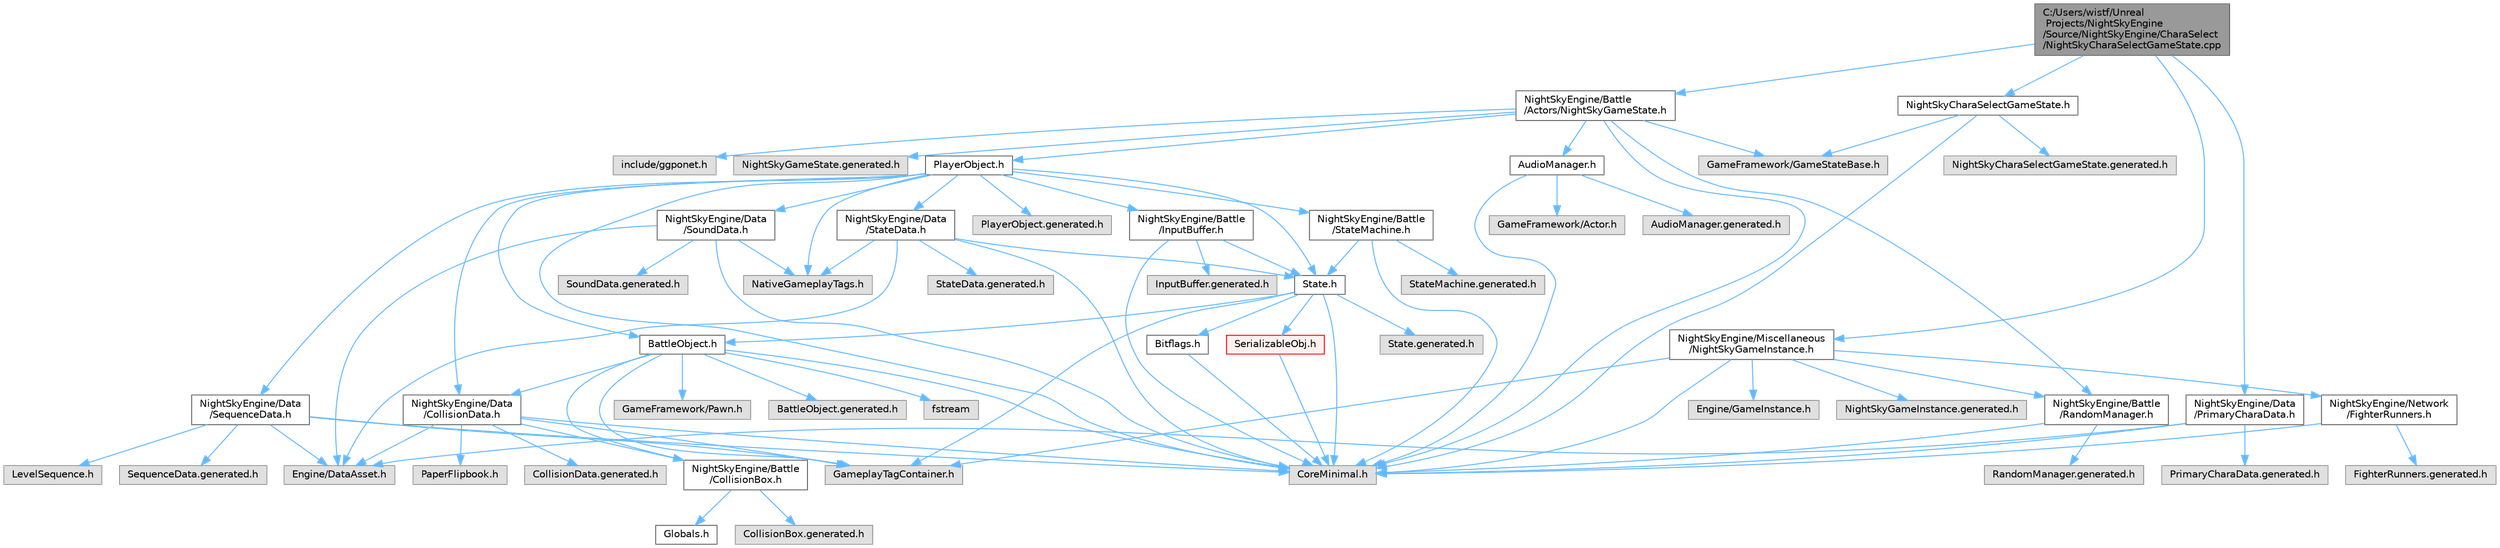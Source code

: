 digraph "C:/Users/wistf/Unreal Projects/NightSkyEngine/Source/NightSkyEngine/CharaSelect/NightSkyCharaSelectGameState.cpp"
{
 // LATEX_PDF_SIZE
  bgcolor="transparent";
  edge [fontname=Helvetica,fontsize=10,labelfontname=Helvetica,labelfontsize=10];
  node [fontname=Helvetica,fontsize=10,shape=box,height=0.2,width=0.4];
  Node1 [id="Node000001",label="C:/Users/wistf/Unreal\l Projects/NightSkyEngine\l/Source/NightSkyEngine/CharaSelect\l/NightSkyCharaSelectGameState.cpp",height=0.2,width=0.4,color="gray40", fillcolor="grey60", style="filled", fontcolor="black",tooltip=" "];
  Node1 -> Node2 [id="edge1_Node000001_Node000002",color="steelblue1",style="solid",tooltip=" "];
  Node2 [id="Node000002",label="NightSkyCharaSelectGameState.h",height=0.2,width=0.4,color="grey40", fillcolor="white", style="filled",URL="$_night_sky_chara_select_game_state_8h.html",tooltip=" "];
  Node2 -> Node3 [id="edge2_Node000002_Node000003",color="steelblue1",style="solid",tooltip=" "];
  Node3 [id="Node000003",label="CoreMinimal.h",height=0.2,width=0.4,color="grey60", fillcolor="#E0E0E0", style="filled",tooltip=" "];
  Node2 -> Node4 [id="edge3_Node000002_Node000004",color="steelblue1",style="solid",tooltip=" "];
  Node4 [id="Node000004",label="GameFramework/GameStateBase.h",height=0.2,width=0.4,color="grey60", fillcolor="#E0E0E0", style="filled",tooltip=" "];
  Node2 -> Node5 [id="edge4_Node000002_Node000005",color="steelblue1",style="solid",tooltip=" "];
  Node5 [id="Node000005",label="NightSkyCharaSelectGameState.generated.h",height=0.2,width=0.4,color="grey60", fillcolor="#E0E0E0", style="filled",tooltip=" "];
  Node1 -> Node6 [id="edge5_Node000001_Node000006",color="steelblue1",style="solid",tooltip=" "];
  Node6 [id="Node000006",label="NightSkyEngine/Battle\l/Actors/NightSkyGameState.h",height=0.2,width=0.4,color="grey40", fillcolor="white", style="filled",URL="$_night_sky_game_state_8h.html",tooltip=" "];
  Node6 -> Node3 [id="edge6_Node000006_Node000003",color="steelblue1",style="solid",tooltip=" "];
  Node6 -> Node7 [id="edge7_Node000006_Node000007",color="steelblue1",style="solid",tooltip=" "];
  Node7 [id="Node000007",label="AudioManager.h",height=0.2,width=0.4,color="grey40", fillcolor="white", style="filled",URL="$_audio_manager_8h.html",tooltip=" "];
  Node7 -> Node3 [id="edge8_Node000007_Node000003",color="steelblue1",style="solid",tooltip=" "];
  Node7 -> Node8 [id="edge9_Node000007_Node000008",color="steelblue1",style="solid",tooltip=" "];
  Node8 [id="Node000008",label="GameFramework/Actor.h",height=0.2,width=0.4,color="grey60", fillcolor="#E0E0E0", style="filled",tooltip=" "];
  Node7 -> Node9 [id="edge10_Node000007_Node000009",color="steelblue1",style="solid",tooltip=" "];
  Node9 [id="Node000009",label="AudioManager.generated.h",height=0.2,width=0.4,color="grey60", fillcolor="#E0E0E0", style="filled",tooltip=" "];
  Node6 -> Node10 [id="edge11_Node000006_Node000010",color="steelblue1",style="solid",tooltip=" "];
  Node10 [id="Node000010",label="PlayerObject.h",height=0.2,width=0.4,color="grey40", fillcolor="white", style="filled",URL="$_player_object_8h.html",tooltip=" "];
  Node10 -> Node3 [id="edge12_Node000010_Node000003",color="steelblue1",style="solid",tooltip=" "];
  Node10 -> Node11 [id="edge13_Node000010_Node000011",color="steelblue1",style="solid",tooltip=" "];
  Node11 [id="Node000011",label="BattleObject.h",height=0.2,width=0.4,color="grey40", fillcolor="white", style="filled",URL="$_battle_object_8h.html",tooltip=" "];
  Node11 -> Node12 [id="edge14_Node000011_Node000012",color="steelblue1",style="solid",tooltip=" "];
  Node12 [id="Node000012",label="fstream",height=0.2,width=0.4,color="grey60", fillcolor="#E0E0E0", style="filled",tooltip=" "];
  Node11 -> Node3 [id="edge15_Node000011_Node000003",color="steelblue1",style="solid",tooltip=" "];
  Node11 -> Node13 [id="edge16_Node000011_Node000013",color="steelblue1",style="solid",tooltip=" "];
  Node13 [id="Node000013",label="GameplayTagContainer.h",height=0.2,width=0.4,color="grey60", fillcolor="#E0E0E0", style="filled",tooltip=" "];
  Node11 -> Node14 [id="edge17_Node000011_Node000014",color="steelblue1",style="solid",tooltip=" "];
  Node14 [id="Node000014",label="GameFramework/Pawn.h",height=0.2,width=0.4,color="grey60", fillcolor="#E0E0E0", style="filled",tooltip=" "];
  Node11 -> Node15 [id="edge18_Node000011_Node000015",color="steelblue1",style="solid",tooltip=" "];
  Node15 [id="Node000015",label="NightSkyEngine/Battle\l/CollisionBox.h",height=0.2,width=0.4,color="grey40", fillcolor="white", style="filled",URL="$_collision_box_8h.html",tooltip=" "];
  Node15 -> Node16 [id="edge19_Node000015_Node000016",color="steelblue1",style="solid",tooltip=" "];
  Node16 [id="Node000016",label="Globals.h",height=0.2,width=0.4,color="grey40", fillcolor="white", style="filled",URL="$_globals_8h.html",tooltip=" "];
  Node15 -> Node17 [id="edge20_Node000015_Node000017",color="steelblue1",style="solid",tooltip=" "];
  Node17 [id="Node000017",label="CollisionBox.generated.h",height=0.2,width=0.4,color="grey60", fillcolor="#E0E0E0", style="filled",tooltip=" "];
  Node11 -> Node18 [id="edge21_Node000011_Node000018",color="steelblue1",style="solid",tooltip=" "];
  Node18 [id="Node000018",label="NightSkyEngine/Data\l/CollisionData.h",height=0.2,width=0.4,color="grey40", fillcolor="white", style="filled",URL="$_collision_data_8h.html",tooltip=" "];
  Node18 -> Node3 [id="edge22_Node000018_Node000003",color="steelblue1",style="solid",tooltip=" "];
  Node18 -> Node19 [id="edge23_Node000018_Node000019",color="steelblue1",style="solid",tooltip=" "];
  Node19 [id="Node000019",label="Engine/DataAsset.h",height=0.2,width=0.4,color="grey60", fillcolor="#E0E0E0", style="filled",tooltip=" "];
  Node18 -> Node13 [id="edge24_Node000018_Node000013",color="steelblue1",style="solid",tooltip=" "];
  Node18 -> Node20 [id="edge25_Node000018_Node000020",color="steelblue1",style="solid",tooltip=" "];
  Node20 [id="Node000020",label="PaperFlipbook.h",height=0.2,width=0.4,color="grey60", fillcolor="#E0E0E0", style="filled",tooltip=" "];
  Node18 -> Node15 [id="edge26_Node000018_Node000015",color="steelblue1",style="solid",tooltip=" "];
  Node18 -> Node21 [id="edge27_Node000018_Node000021",color="steelblue1",style="solid",tooltip=" "];
  Node21 [id="Node000021",label="CollisionData.generated.h",height=0.2,width=0.4,color="grey60", fillcolor="#E0E0E0", style="filled",tooltip=" "];
  Node11 -> Node22 [id="edge28_Node000011_Node000022",color="steelblue1",style="solid",tooltip=" "];
  Node22 [id="Node000022",label="BattleObject.generated.h",height=0.2,width=0.4,color="grey60", fillcolor="#E0E0E0", style="filled",tooltip=" "];
  Node10 -> Node23 [id="edge29_Node000010_Node000023",color="steelblue1",style="solid",tooltip=" "];
  Node23 [id="Node000023",label="NativeGameplayTags.h",height=0.2,width=0.4,color="grey60", fillcolor="#E0E0E0", style="filled",tooltip=" "];
  Node10 -> Node24 [id="edge30_Node000010_Node000024",color="steelblue1",style="solid",tooltip=" "];
  Node24 [id="Node000024",label="NightSkyEngine/Battle\l/InputBuffer.h",height=0.2,width=0.4,color="grey40", fillcolor="white", style="filled",URL="$_input_buffer_8h.html",tooltip=" "];
  Node24 -> Node3 [id="edge31_Node000024_Node000003",color="steelblue1",style="solid",tooltip=" "];
  Node24 -> Node25 [id="edge32_Node000024_Node000025",color="steelblue1",style="solid",tooltip=" "];
  Node25 [id="Node000025",label="State.h",height=0.2,width=0.4,color="grey40", fillcolor="white", style="filled",URL="$_state_8h.html",tooltip=" "];
  Node25 -> Node3 [id="edge33_Node000025_Node000003",color="steelblue1",style="solid",tooltip=" "];
  Node25 -> Node26 [id="edge34_Node000025_Node000026",color="steelblue1",style="solid",tooltip=" "];
  Node26 [id="Node000026",label="Bitflags.h",height=0.2,width=0.4,color="grey40", fillcolor="white", style="filled",URL="$_bitflags_8h.html",tooltip=" "];
  Node26 -> Node3 [id="edge35_Node000026_Node000003",color="steelblue1",style="solid",tooltip=" "];
  Node25 -> Node13 [id="edge36_Node000025_Node000013",color="steelblue1",style="solid",tooltip=" "];
  Node25 -> Node27 [id="edge37_Node000025_Node000027",color="steelblue1",style="solid",tooltip=" "];
  Node27 [id="Node000027",label="SerializableObj.h",height=0.2,width=0.4,color="red", fillcolor="#FFF0F0", style="filled",URL="$_serializable_obj_8h.html",tooltip=" "];
  Node27 -> Node3 [id="edge38_Node000027_Node000003",color="steelblue1",style="solid",tooltip=" "];
  Node25 -> Node11 [id="edge39_Node000025_Node000011",color="steelblue1",style="solid",tooltip=" "];
  Node25 -> Node30 [id="edge40_Node000025_Node000030",color="steelblue1",style="solid",tooltip=" "];
  Node30 [id="Node000030",label="State.generated.h",height=0.2,width=0.4,color="grey60", fillcolor="#E0E0E0", style="filled",tooltip=" "];
  Node24 -> Node31 [id="edge41_Node000024_Node000031",color="steelblue1",style="solid",tooltip=" "];
  Node31 [id="Node000031",label="InputBuffer.generated.h",height=0.2,width=0.4,color="grey60", fillcolor="#E0E0E0", style="filled",tooltip=" "];
  Node10 -> Node25 [id="edge42_Node000010_Node000025",color="steelblue1",style="solid",tooltip=" "];
  Node10 -> Node32 [id="edge43_Node000010_Node000032",color="steelblue1",style="solid",tooltip=" "];
  Node32 [id="Node000032",label="NightSkyEngine/Battle\l/StateMachine.h",height=0.2,width=0.4,color="grey40", fillcolor="white", style="filled",URL="$_state_machine_8h.html",tooltip=" "];
  Node32 -> Node3 [id="edge44_Node000032_Node000003",color="steelblue1",style="solid",tooltip=" "];
  Node32 -> Node25 [id="edge45_Node000032_Node000025",color="steelblue1",style="solid",tooltip=" "];
  Node32 -> Node33 [id="edge46_Node000032_Node000033",color="steelblue1",style="solid",tooltip=" "];
  Node33 [id="Node000033",label="StateMachine.generated.h",height=0.2,width=0.4,color="grey60", fillcolor="#E0E0E0", style="filled",tooltip=" "];
  Node10 -> Node18 [id="edge47_Node000010_Node000018",color="steelblue1",style="solid",tooltip=" "];
  Node10 -> Node34 [id="edge48_Node000010_Node000034",color="steelblue1",style="solid",tooltip=" "];
  Node34 [id="Node000034",label="NightSkyEngine/Data\l/SequenceData.h",height=0.2,width=0.4,color="grey40", fillcolor="white", style="filled",URL="$_sequence_data_8h.html",tooltip=" "];
  Node34 -> Node3 [id="edge49_Node000034_Node000003",color="steelblue1",style="solid",tooltip=" "];
  Node34 -> Node13 [id="edge50_Node000034_Node000013",color="steelblue1",style="solid",tooltip=" "];
  Node34 -> Node19 [id="edge51_Node000034_Node000019",color="steelblue1",style="solid",tooltip=" "];
  Node34 -> Node35 [id="edge52_Node000034_Node000035",color="steelblue1",style="solid",tooltip=" "];
  Node35 [id="Node000035",label="LevelSequence.h",height=0.2,width=0.4,color="grey60", fillcolor="#E0E0E0", style="filled",tooltip=" "];
  Node34 -> Node36 [id="edge53_Node000034_Node000036",color="steelblue1",style="solid",tooltip=" "];
  Node36 [id="Node000036",label="SequenceData.generated.h",height=0.2,width=0.4,color="grey60", fillcolor="#E0E0E0", style="filled",tooltip=" "];
  Node10 -> Node37 [id="edge54_Node000010_Node000037",color="steelblue1",style="solid",tooltip=" "];
  Node37 [id="Node000037",label="NightSkyEngine/Data\l/SoundData.h",height=0.2,width=0.4,color="grey40", fillcolor="white", style="filled",URL="$_sound_data_8h.html",tooltip=" "];
  Node37 -> Node3 [id="edge55_Node000037_Node000003",color="steelblue1",style="solid",tooltip=" "];
  Node37 -> Node23 [id="edge56_Node000037_Node000023",color="steelblue1",style="solid",tooltip=" "];
  Node37 -> Node19 [id="edge57_Node000037_Node000019",color="steelblue1",style="solid",tooltip=" "];
  Node37 -> Node38 [id="edge58_Node000037_Node000038",color="steelblue1",style="solid",tooltip=" "];
  Node38 [id="Node000038",label="SoundData.generated.h",height=0.2,width=0.4,color="grey60", fillcolor="#E0E0E0", style="filled",tooltip=" "];
  Node10 -> Node39 [id="edge59_Node000010_Node000039",color="steelblue1",style="solid",tooltip=" "];
  Node39 [id="Node000039",label="NightSkyEngine/Data\l/StateData.h",height=0.2,width=0.4,color="grey40", fillcolor="white", style="filled",URL="$_state_data_8h.html",tooltip=" "];
  Node39 -> Node3 [id="edge60_Node000039_Node000003",color="steelblue1",style="solid",tooltip=" "];
  Node39 -> Node23 [id="edge61_Node000039_Node000023",color="steelblue1",style="solid",tooltip=" "];
  Node39 -> Node19 [id="edge62_Node000039_Node000019",color="steelblue1",style="solid",tooltip=" "];
  Node39 -> Node25 [id="edge63_Node000039_Node000025",color="steelblue1",style="solid",tooltip=" "];
  Node39 -> Node40 [id="edge64_Node000039_Node000040",color="steelblue1",style="solid",tooltip=" "];
  Node40 [id="Node000040",label="StateData.generated.h",height=0.2,width=0.4,color="grey60", fillcolor="#E0E0E0", style="filled",tooltip=" "];
  Node10 -> Node41 [id="edge65_Node000010_Node000041",color="steelblue1",style="solid",tooltip=" "];
  Node41 [id="Node000041",label="PlayerObject.generated.h",height=0.2,width=0.4,color="grey60", fillcolor="#E0E0E0", style="filled",tooltip=" "];
  Node6 -> Node4 [id="edge66_Node000006_Node000004",color="steelblue1",style="solid",tooltip=" "];
  Node6 -> Node42 [id="edge67_Node000006_Node000042",color="steelblue1",style="solid",tooltip=" "];
  Node42 [id="Node000042",label="include/ggponet.h",height=0.2,width=0.4,color="grey60", fillcolor="#E0E0E0", style="filled",tooltip=" "];
  Node6 -> Node43 [id="edge68_Node000006_Node000043",color="steelblue1",style="solid",tooltip=" "];
  Node43 [id="Node000043",label="NightSkyEngine/Battle\l/RandomManager.h",height=0.2,width=0.4,color="grey40", fillcolor="white", style="filled",URL="$_random_manager_8h.html",tooltip=" "];
  Node43 -> Node3 [id="edge69_Node000043_Node000003",color="steelblue1",style="solid",tooltip=" "];
  Node43 -> Node44 [id="edge70_Node000043_Node000044",color="steelblue1",style="solid",tooltip=" "];
  Node44 [id="Node000044",label="RandomManager.generated.h",height=0.2,width=0.4,color="grey60", fillcolor="#E0E0E0", style="filled",tooltip=" "];
  Node6 -> Node45 [id="edge71_Node000006_Node000045",color="steelblue1",style="solid",tooltip=" "];
  Node45 [id="Node000045",label="NightSkyGameState.generated.h",height=0.2,width=0.4,color="grey60", fillcolor="#E0E0E0", style="filled",tooltip=" "];
  Node1 -> Node46 [id="edge72_Node000001_Node000046",color="steelblue1",style="solid",tooltip=" "];
  Node46 [id="Node000046",label="NightSkyEngine/Data\l/PrimaryCharaData.h",height=0.2,width=0.4,color="grey40", fillcolor="white", style="filled",URL="$_primary_chara_data_8h.html",tooltip=" "];
  Node46 -> Node3 [id="edge73_Node000046_Node000003",color="steelblue1",style="solid",tooltip=" "];
  Node46 -> Node19 [id="edge74_Node000046_Node000019",color="steelblue1",style="solid",tooltip=" "];
  Node46 -> Node47 [id="edge75_Node000046_Node000047",color="steelblue1",style="solid",tooltip=" "];
  Node47 [id="Node000047",label="PrimaryCharaData.generated.h",height=0.2,width=0.4,color="grey60", fillcolor="#E0E0E0", style="filled",tooltip=" "];
  Node1 -> Node48 [id="edge76_Node000001_Node000048",color="steelblue1",style="solid",tooltip=" "];
  Node48 [id="Node000048",label="NightSkyEngine/Miscellaneous\l/NightSkyGameInstance.h",height=0.2,width=0.4,color="grey40", fillcolor="white", style="filled",URL="$_night_sky_game_instance_8h.html",tooltip=" "];
  Node48 -> Node3 [id="edge77_Node000048_Node000003",color="steelblue1",style="solid",tooltip=" "];
  Node48 -> Node49 [id="edge78_Node000048_Node000049",color="steelblue1",style="solid",tooltip=" "];
  Node49 [id="Node000049",label="NightSkyEngine/Network\l/FighterRunners.h",height=0.2,width=0.4,color="grey40", fillcolor="white", style="filled",URL="$_fighter_runners_8h.html",tooltip=" "];
  Node49 -> Node3 [id="edge79_Node000049_Node000003",color="steelblue1",style="solid",tooltip=" "];
  Node49 -> Node50 [id="edge80_Node000049_Node000050",color="steelblue1",style="solid",tooltip=" "];
  Node50 [id="Node000050",label="FighterRunners.generated.h",height=0.2,width=0.4,color="grey60", fillcolor="#E0E0E0", style="filled",tooltip=" "];
  Node48 -> Node13 [id="edge81_Node000048_Node000013",color="steelblue1",style="solid",tooltip=" "];
  Node48 -> Node43 [id="edge82_Node000048_Node000043",color="steelblue1",style="solid",tooltip=" "];
  Node48 -> Node51 [id="edge83_Node000048_Node000051",color="steelblue1",style="solid",tooltip=" "];
  Node51 [id="Node000051",label="Engine/GameInstance.h",height=0.2,width=0.4,color="grey60", fillcolor="#E0E0E0", style="filled",tooltip=" "];
  Node48 -> Node52 [id="edge84_Node000048_Node000052",color="steelblue1",style="solid",tooltip=" "];
  Node52 [id="Node000052",label="NightSkyGameInstance.generated.h",height=0.2,width=0.4,color="grey60", fillcolor="#E0E0E0", style="filled",tooltip=" "];
}
